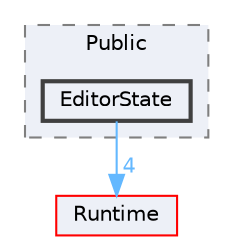 digraph "EditorState"
{
 // INTERACTIVE_SVG=YES
 // LATEX_PDF_SIZE
  bgcolor="transparent";
  edge [fontname=Helvetica,fontsize=10,labelfontname=Helvetica,labelfontsize=10];
  node [fontname=Helvetica,fontsize=10,shape=box,height=0.2,width=0.4];
  compound=true
  subgraph clusterdir_978a81d20f5a53c90067a06992956062 {
    graph [ bgcolor="#edf0f7", pencolor="grey50", label="Public", fontname=Helvetica,fontsize=10 style="filled,dashed", URL="dir_978a81d20f5a53c90067a06992956062.html",tooltip=""]
  dir_57f1633b65a6921d129529749d2ab770 [label="EditorState", fillcolor="#edf0f7", color="grey25", style="filled,bold", URL="dir_57f1633b65a6921d129529749d2ab770.html",tooltip=""];
  }
  dir_7536b172fbd480bfd146a1b1acd6856b [label="Runtime", fillcolor="#edf0f7", color="red", style="filled", URL="dir_7536b172fbd480bfd146a1b1acd6856b.html",tooltip=""];
  dir_57f1633b65a6921d129529749d2ab770->dir_7536b172fbd480bfd146a1b1acd6856b [headlabel="4", labeldistance=1.5 headhref="dir_000361_000984.html" href="dir_000361_000984.html" color="steelblue1" fontcolor="steelblue1"];
}
